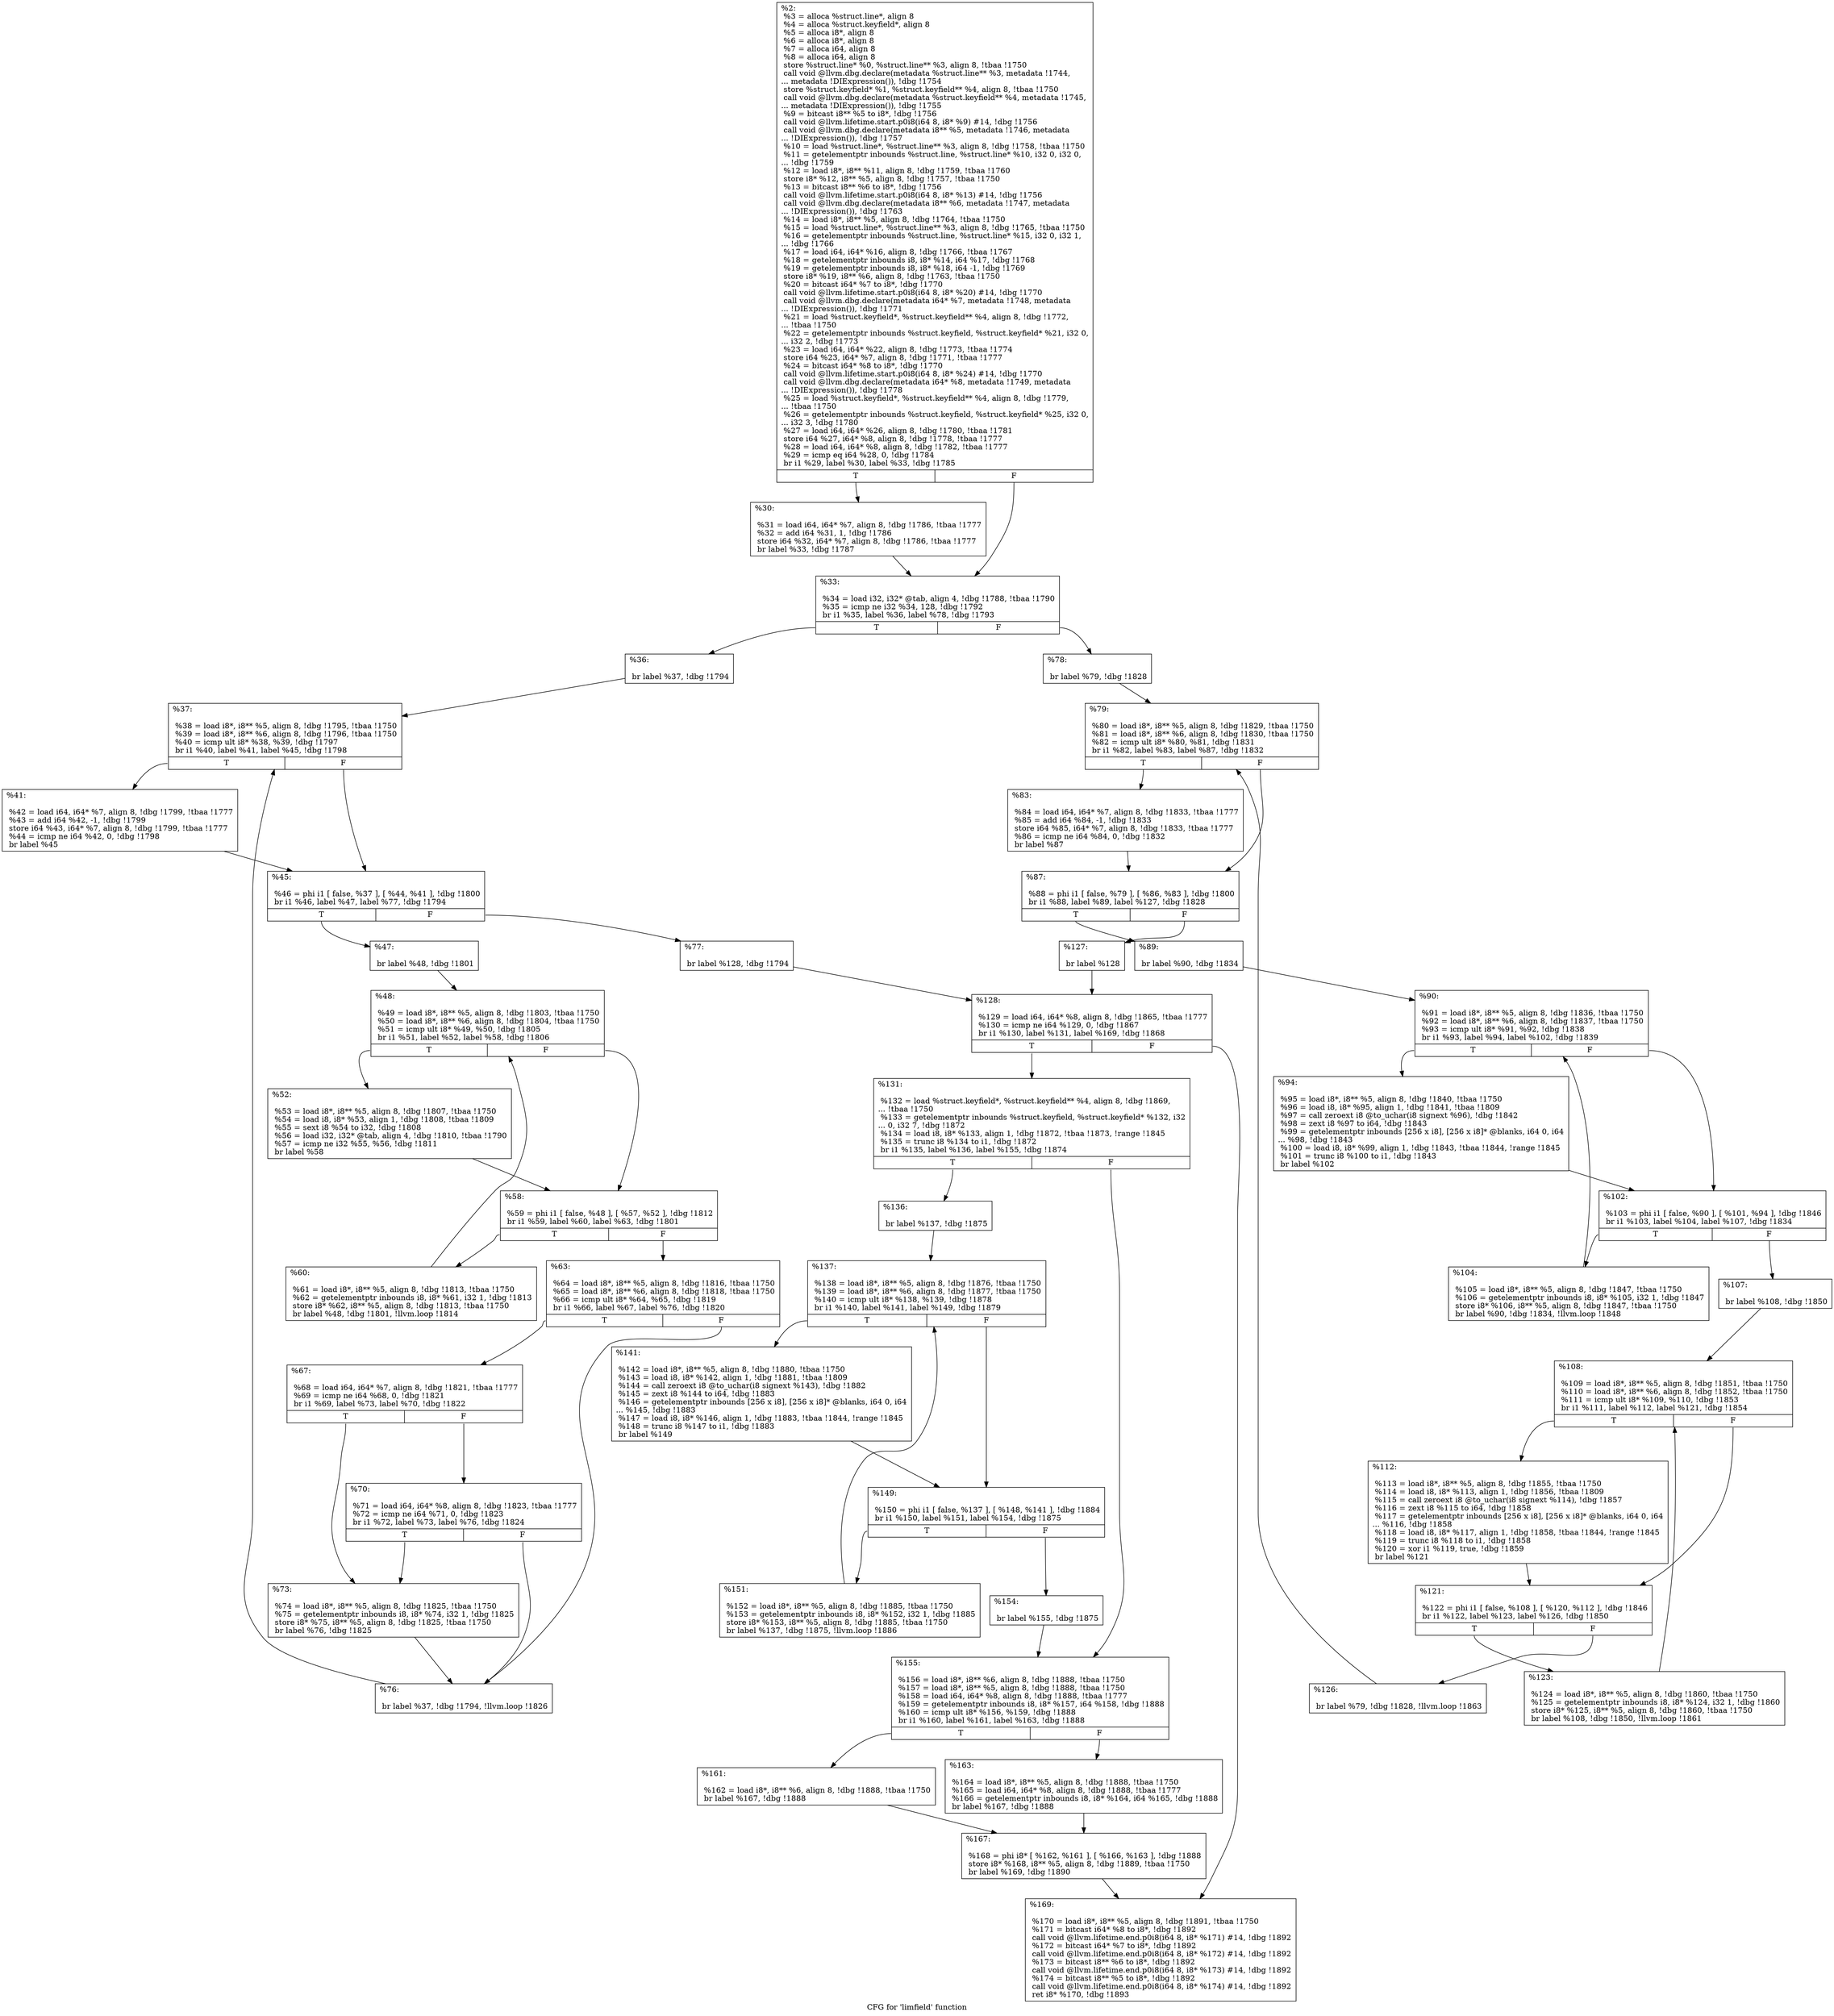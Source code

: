 digraph "CFG for 'limfield' function" {
	label="CFG for 'limfield' function";

	Node0x1f35300 [shape=record,label="{%2:\l  %3 = alloca %struct.line*, align 8\l  %4 = alloca %struct.keyfield*, align 8\l  %5 = alloca i8*, align 8\l  %6 = alloca i8*, align 8\l  %7 = alloca i64, align 8\l  %8 = alloca i64, align 8\l  store %struct.line* %0, %struct.line** %3, align 8, !tbaa !1750\l  call void @llvm.dbg.declare(metadata %struct.line** %3, metadata !1744,\l... metadata !DIExpression()), !dbg !1754\l  store %struct.keyfield* %1, %struct.keyfield** %4, align 8, !tbaa !1750\l  call void @llvm.dbg.declare(metadata %struct.keyfield** %4, metadata !1745,\l... metadata !DIExpression()), !dbg !1755\l  %9 = bitcast i8** %5 to i8*, !dbg !1756\l  call void @llvm.lifetime.start.p0i8(i64 8, i8* %9) #14, !dbg !1756\l  call void @llvm.dbg.declare(metadata i8** %5, metadata !1746, metadata\l... !DIExpression()), !dbg !1757\l  %10 = load %struct.line*, %struct.line** %3, align 8, !dbg !1758, !tbaa !1750\l  %11 = getelementptr inbounds %struct.line, %struct.line* %10, i32 0, i32 0,\l... !dbg !1759\l  %12 = load i8*, i8** %11, align 8, !dbg !1759, !tbaa !1760\l  store i8* %12, i8** %5, align 8, !dbg !1757, !tbaa !1750\l  %13 = bitcast i8** %6 to i8*, !dbg !1756\l  call void @llvm.lifetime.start.p0i8(i64 8, i8* %13) #14, !dbg !1756\l  call void @llvm.dbg.declare(metadata i8** %6, metadata !1747, metadata\l... !DIExpression()), !dbg !1763\l  %14 = load i8*, i8** %5, align 8, !dbg !1764, !tbaa !1750\l  %15 = load %struct.line*, %struct.line** %3, align 8, !dbg !1765, !tbaa !1750\l  %16 = getelementptr inbounds %struct.line, %struct.line* %15, i32 0, i32 1,\l... !dbg !1766\l  %17 = load i64, i64* %16, align 8, !dbg !1766, !tbaa !1767\l  %18 = getelementptr inbounds i8, i8* %14, i64 %17, !dbg !1768\l  %19 = getelementptr inbounds i8, i8* %18, i64 -1, !dbg !1769\l  store i8* %19, i8** %6, align 8, !dbg !1763, !tbaa !1750\l  %20 = bitcast i64* %7 to i8*, !dbg !1770\l  call void @llvm.lifetime.start.p0i8(i64 8, i8* %20) #14, !dbg !1770\l  call void @llvm.dbg.declare(metadata i64* %7, metadata !1748, metadata\l... !DIExpression()), !dbg !1771\l  %21 = load %struct.keyfield*, %struct.keyfield** %4, align 8, !dbg !1772,\l... !tbaa !1750\l  %22 = getelementptr inbounds %struct.keyfield, %struct.keyfield* %21, i32 0,\l... i32 2, !dbg !1773\l  %23 = load i64, i64* %22, align 8, !dbg !1773, !tbaa !1774\l  store i64 %23, i64* %7, align 8, !dbg !1771, !tbaa !1777\l  %24 = bitcast i64* %8 to i8*, !dbg !1770\l  call void @llvm.lifetime.start.p0i8(i64 8, i8* %24) #14, !dbg !1770\l  call void @llvm.dbg.declare(metadata i64* %8, metadata !1749, metadata\l... !DIExpression()), !dbg !1778\l  %25 = load %struct.keyfield*, %struct.keyfield** %4, align 8, !dbg !1779,\l... !tbaa !1750\l  %26 = getelementptr inbounds %struct.keyfield, %struct.keyfield* %25, i32 0,\l... i32 3, !dbg !1780\l  %27 = load i64, i64* %26, align 8, !dbg !1780, !tbaa !1781\l  store i64 %27, i64* %8, align 8, !dbg !1778, !tbaa !1777\l  %28 = load i64, i64* %8, align 8, !dbg !1782, !tbaa !1777\l  %29 = icmp eq i64 %28, 0, !dbg !1784\l  br i1 %29, label %30, label %33, !dbg !1785\l|{<s0>T|<s1>F}}"];
	Node0x1f35300:s0 -> Node0x1f353b0;
	Node0x1f35300:s1 -> Node0x1f35400;
	Node0x1f353b0 [shape=record,label="{%30:\l\l  %31 = load i64, i64* %7, align 8, !dbg !1786, !tbaa !1777\l  %32 = add i64 %31, 1, !dbg !1786\l  store i64 %32, i64* %7, align 8, !dbg !1786, !tbaa !1777\l  br label %33, !dbg !1787\l}"];
	Node0x1f353b0 -> Node0x1f35400;
	Node0x1f35400 [shape=record,label="{%33:\l\l  %34 = load i32, i32* @tab, align 4, !dbg !1788, !tbaa !1790\l  %35 = icmp ne i32 %34, 128, !dbg !1792\l  br i1 %35, label %36, label %78, !dbg !1793\l|{<s0>T|<s1>F}}"];
	Node0x1f35400:s0 -> Node0x1f35450;
	Node0x1f35400:s1 -> Node0x1f35900;
	Node0x1f35450 [shape=record,label="{%36:\l\l  br label %37, !dbg !1794\l}"];
	Node0x1f35450 -> Node0x1f354a0;
	Node0x1f354a0 [shape=record,label="{%37:\l\l  %38 = load i8*, i8** %5, align 8, !dbg !1795, !tbaa !1750\l  %39 = load i8*, i8** %6, align 8, !dbg !1796, !tbaa !1750\l  %40 = icmp ult i8* %38, %39, !dbg !1797\l  br i1 %40, label %41, label %45, !dbg !1798\l|{<s0>T|<s1>F}}"];
	Node0x1f354a0:s0 -> Node0x1f354f0;
	Node0x1f354a0:s1 -> Node0x1f35540;
	Node0x1f354f0 [shape=record,label="{%41:\l\l  %42 = load i64, i64* %7, align 8, !dbg !1799, !tbaa !1777\l  %43 = add i64 %42, -1, !dbg !1799\l  store i64 %43, i64* %7, align 8, !dbg !1799, !tbaa !1777\l  %44 = icmp ne i64 %42, 0, !dbg !1798\l  br label %45\l}"];
	Node0x1f354f0 -> Node0x1f35540;
	Node0x1f35540 [shape=record,label="{%45:\l\l  %46 = phi i1 [ false, %37 ], [ %44, %41 ], !dbg !1800\l  br i1 %46, label %47, label %77, !dbg !1794\l|{<s0>T|<s1>F}}"];
	Node0x1f35540:s0 -> Node0x1f35590;
	Node0x1f35540:s1 -> Node0x1f358b0;
	Node0x1f35590 [shape=record,label="{%47:\l\l  br label %48, !dbg !1801\l}"];
	Node0x1f35590 -> Node0x1f355e0;
	Node0x1f355e0 [shape=record,label="{%48:\l\l  %49 = load i8*, i8** %5, align 8, !dbg !1803, !tbaa !1750\l  %50 = load i8*, i8** %6, align 8, !dbg !1804, !tbaa !1750\l  %51 = icmp ult i8* %49, %50, !dbg !1805\l  br i1 %51, label %52, label %58, !dbg !1806\l|{<s0>T|<s1>F}}"];
	Node0x1f355e0:s0 -> Node0x1f35630;
	Node0x1f355e0:s1 -> Node0x1f35680;
	Node0x1f35630 [shape=record,label="{%52:\l\l  %53 = load i8*, i8** %5, align 8, !dbg !1807, !tbaa !1750\l  %54 = load i8, i8* %53, align 1, !dbg !1808, !tbaa !1809\l  %55 = sext i8 %54 to i32, !dbg !1808\l  %56 = load i32, i32* @tab, align 4, !dbg !1810, !tbaa !1790\l  %57 = icmp ne i32 %55, %56, !dbg !1811\l  br label %58\l}"];
	Node0x1f35630 -> Node0x1f35680;
	Node0x1f35680 [shape=record,label="{%58:\l\l  %59 = phi i1 [ false, %48 ], [ %57, %52 ], !dbg !1812\l  br i1 %59, label %60, label %63, !dbg !1801\l|{<s0>T|<s1>F}}"];
	Node0x1f35680:s0 -> Node0x1f356d0;
	Node0x1f35680:s1 -> Node0x1f35720;
	Node0x1f356d0 [shape=record,label="{%60:\l\l  %61 = load i8*, i8** %5, align 8, !dbg !1813, !tbaa !1750\l  %62 = getelementptr inbounds i8, i8* %61, i32 1, !dbg !1813\l  store i8* %62, i8** %5, align 8, !dbg !1813, !tbaa !1750\l  br label %48, !dbg !1801, !llvm.loop !1814\l}"];
	Node0x1f356d0 -> Node0x1f355e0;
	Node0x1f35720 [shape=record,label="{%63:\l\l  %64 = load i8*, i8** %5, align 8, !dbg !1816, !tbaa !1750\l  %65 = load i8*, i8** %6, align 8, !dbg !1818, !tbaa !1750\l  %66 = icmp ult i8* %64, %65, !dbg !1819\l  br i1 %66, label %67, label %76, !dbg !1820\l|{<s0>T|<s1>F}}"];
	Node0x1f35720:s0 -> Node0x1f35770;
	Node0x1f35720:s1 -> Node0x1f35860;
	Node0x1f35770 [shape=record,label="{%67:\l\l  %68 = load i64, i64* %7, align 8, !dbg !1821, !tbaa !1777\l  %69 = icmp ne i64 %68, 0, !dbg !1821\l  br i1 %69, label %73, label %70, !dbg !1822\l|{<s0>T|<s1>F}}"];
	Node0x1f35770:s0 -> Node0x1f35810;
	Node0x1f35770:s1 -> Node0x1f357c0;
	Node0x1f357c0 [shape=record,label="{%70:\l\l  %71 = load i64, i64* %8, align 8, !dbg !1823, !tbaa !1777\l  %72 = icmp ne i64 %71, 0, !dbg !1823\l  br i1 %72, label %73, label %76, !dbg !1824\l|{<s0>T|<s1>F}}"];
	Node0x1f357c0:s0 -> Node0x1f35810;
	Node0x1f357c0:s1 -> Node0x1f35860;
	Node0x1f35810 [shape=record,label="{%73:\l\l  %74 = load i8*, i8** %5, align 8, !dbg !1825, !tbaa !1750\l  %75 = getelementptr inbounds i8, i8* %74, i32 1, !dbg !1825\l  store i8* %75, i8** %5, align 8, !dbg !1825, !tbaa !1750\l  br label %76, !dbg !1825\l}"];
	Node0x1f35810 -> Node0x1f35860;
	Node0x1f35860 [shape=record,label="{%76:\l\l  br label %37, !dbg !1794, !llvm.loop !1826\l}"];
	Node0x1f35860 -> Node0x1f354a0;
	Node0x1f358b0 [shape=record,label="{%77:\l\l  br label %128, !dbg !1794\l}"];
	Node0x1f358b0 -> Node0x1f35e00;
	Node0x1f35900 [shape=record,label="{%78:\l\l  br label %79, !dbg !1828\l}"];
	Node0x1f35900 -> Node0x1f35950;
	Node0x1f35950 [shape=record,label="{%79:\l\l  %80 = load i8*, i8** %5, align 8, !dbg !1829, !tbaa !1750\l  %81 = load i8*, i8** %6, align 8, !dbg !1830, !tbaa !1750\l  %82 = icmp ult i8* %80, %81, !dbg !1831\l  br i1 %82, label %83, label %87, !dbg !1832\l|{<s0>T|<s1>F}}"];
	Node0x1f35950:s0 -> Node0x1f359a0;
	Node0x1f35950:s1 -> Node0x1f359f0;
	Node0x1f359a0 [shape=record,label="{%83:\l\l  %84 = load i64, i64* %7, align 8, !dbg !1833, !tbaa !1777\l  %85 = add i64 %84, -1, !dbg !1833\l  store i64 %85, i64* %7, align 8, !dbg !1833, !tbaa !1777\l  %86 = icmp ne i64 %84, 0, !dbg !1832\l  br label %87\l}"];
	Node0x1f359a0 -> Node0x1f359f0;
	Node0x1f359f0 [shape=record,label="{%87:\l\l  %88 = phi i1 [ false, %79 ], [ %86, %83 ], !dbg !1800\l  br i1 %88, label %89, label %127, !dbg !1828\l|{<s0>T|<s1>F}}"];
	Node0x1f359f0:s0 -> Node0x1f35a40;
	Node0x1f359f0:s1 -> Node0x1f35db0;
	Node0x1f35a40 [shape=record,label="{%89:\l\l  br label %90, !dbg !1834\l}"];
	Node0x1f35a40 -> Node0x1f35a90;
	Node0x1f35a90 [shape=record,label="{%90:\l\l  %91 = load i8*, i8** %5, align 8, !dbg !1836, !tbaa !1750\l  %92 = load i8*, i8** %6, align 8, !dbg !1837, !tbaa !1750\l  %93 = icmp ult i8* %91, %92, !dbg !1838\l  br i1 %93, label %94, label %102, !dbg !1839\l|{<s0>T|<s1>F}}"];
	Node0x1f35a90:s0 -> Node0x1f35ae0;
	Node0x1f35a90:s1 -> Node0x1f35b30;
	Node0x1f35ae0 [shape=record,label="{%94:\l\l  %95 = load i8*, i8** %5, align 8, !dbg !1840, !tbaa !1750\l  %96 = load i8, i8* %95, align 1, !dbg !1841, !tbaa !1809\l  %97 = call zeroext i8 @to_uchar(i8 signext %96), !dbg !1842\l  %98 = zext i8 %97 to i64, !dbg !1843\l  %99 = getelementptr inbounds [256 x i8], [256 x i8]* @blanks, i64 0, i64\l... %98, !dbg !1843\l  %100 = load i8, i8* %99, align 1, !dbg !1843, !tbaa !1844, !range !1845\l  %101 = trunc i8 %100 to i1, !dbg !1843\l  br label %102\l}"];
	Node0x1f35ae0 -> Node0x1f35b30;
	Node0x1f35b30 [shape=record,label="{%102:\l\l  %103 = phi i1 [ false, %90 ], [ %101, %94 ], !dbg !1846\l  br i1 %103, label %104, label %107, !dbg !1834\l|{<s0>T|<s1>F}}"];
	Node0x1f35b30:s0 -> Node0x1f35b80;
	Node0x1f35b30:s1 -> Node0x1f35bd0;
	Node0x1f35b80 [shape=record,label="{%104:\l\l  %105 = load i8*, i8** %5, align 8, !dbg !1847, !tbaa !1750\l  %106 = getelementptr inbounds i8, i8* %105, i32 1, !dbg !1847\l  store i8* %106, i8** %5, align 8, !dbg !1847, !tbaa !1750\l  br label %90, !dbg !1834, !llvm.loop !1848\l}"];
	Node0x1f35b80 -> Node0x1f35a90;
	Node0x1f35bd0 [shape=record,label="{%107:\l\l  br label %108, !dbg !1850\l}"];
	Node0x1f35bd0 -> Node0x1f35c20;
	Node0x1f35c20 [shape=record,label="{%108:\l\l  %109 = load i8*, i8** %5, align 8, !dbg !1851, !tbaa !1750\l  %110 = load i8*, i8** %6, align 8, !dbg !1852, !tbaa !1750\l  %111 = icmp ult i8* %109, %110, !dbg !1853\l  br i1 %111, label %112, label %121, !dbg !1854\l|{<s0>T|<s1>F}}"];
	Node0x1f35c20:s0 -> Node0x1f35c70;
	Node0x1f35c20:s1 -> Node0x1f35cc0;
	Node0x1f35c70 [shape=record,label="{%112:\l\l  %113 = load i8*, i8** %5, align 8, !dbg !1855, !tbaa !1750\l  %114 = load i8, i8* %113, align 1, !dbg !1856, !tbaa !1809\l  %115 = call zeroext i8 @to_uchar(i8 signext %114), !dbg !1857\l  %116 = zext i8 %115 to i64, !dbg !1858\l  %117 = getelementptr inbounds [256 x i8], [256 x i8]* @blanks, i64 0, i64\l... %116, !dbg !1858\l  %118 = load i8, i8* %117, align 1, !dbg !1858, !tbaa !1844, !range !1845\l  %119 = trunc i8 %118 to i1, !dbg !1858\l  %120 = xor i1 %119, true, !dbg !1859\l  br label %121\l}"];
	Node0x1f35c70 -> Node0x1f35cc0;
	Node0x1f35cc0 [shape=record,label="{%121:\l\l  %122 = phi i1 [ false, %108 ], [ %120, %112 ], !dbg !1846\l  br i1 %122, label %123, label %126, !dbg !1850\l|{<s0>T|<s1>F}}"];
	Node0x1f35cc0:s0 -> Node0x1f35d10;
	Node0x1f35cc0:s1 -> Node0x1f35d60;
	Node0x1f35d10 [shape=record,label="{%123:\l\l  %124 = load i8*, i8** %5, align 8, !dbg !1860, !tbaa !1750\l  %125 = getelementptr inbounds i8, i8* %124, i32 1, !dbg !1860\l  store i8* %125, i8** %5, align 8, !dbg !1860, !tbaa !1750\l  br label %108, !dbg !1850, !llvm.loop !1861\l}"];
	Node0x1f35d10 -> Node0x1f35c20;
	Node0x1f35d60 [shape=record,label="{%126:\l\l  br label %79, !dbg !1828, !llvm.loop !1863\l}"];
	Node0x1f35d60 -> Node0x1f35950;
	Node0x1f35db0 [shape=record,label="{%127:\l\l  br label %128\l}"];
	Node0x1f35db0 -> Node0x1f35e00;
	Node0x1f35e00 [shape=record,label="{%128:\l\l  %129 = load i64, i64* %8, align 8, !dbg !1865, !tbaa !1777\l  %130 = icmp ne i64 %129, 0, !dbg !1867\l  br i1 %130, label %131, label %169, !dbg !1868\l|{<s0>T|<s1>F}}"];
	Node0x1f35e00:s0 -> Node0x1f35e50;
	Node0x1f35e00:s1 -> Node0x1f361c0;
	Node0x1f35e50 [shape=record,label="{%131:\l\l  %132 = load %struct.keyfield*, %struct.keyfield** %4, align 8, !dbg !1869,\l... !tbaa !1750\l  %133 = getelementptr inbounds %struct.keyfield, %struct.keyfield* %132, i32\l... 0, i32 7, !dbg !1872\l  %134 = load i8, i8* %133, align 1, !dbg !1872, !tbaa !1873, !range !1845\l  %135 = trunc i8 %134 to i1, !dbg !1872\l  br i1 %135, label %136, label %155, !dbg !1874\l|{<s0>T|<s1>F}}"];
	Node0x1f35e50:s0 -> Node0x1f35ea0;
	Node0x1f35e50:s1 -> Node0x1f36080;
	Node0x1f35ea0 [shape=record,label="{%136:\l\l  br label %137, !dbg !1875\l}"];
	Node0x1f35ea0 -> Node0x1f35ef0;
	Node0x1f35ef0 [shape=record,label="{%137:\l\l  %138 = load i8*, i8** %5, align 8, !dbg !1876, !tbaa !1750\l  %139 = load i8*, i8** %6, align 8, !dbg !1877, !tbaa !1750\l  %140 = icmp ult i8* %138, %139, !dbg !1878\l  br i1 %140, label %141, label %149, !dbg !1879\l|{<s0>T|<s1>F}}"];
	Node0x1f35ef0:s0 -> Node0x1f35f40;
	Node0x1f35ef0:s1 -> Node0x1f35f90;
	Node0x1f35f40 [shape=record,label="{%141:\l\l  %142 = load i8*, i8** %5, align 8, !dbg !1880, !tbaa !1750\l  %143 = load i8, i8* %142, align 1, !dbg !1881, !tbaa !1809\l  %144 = call zeroext i8 @to_uchar(i8 signext %143), !dbg !1882\l  %145 = zext i8 %144 to i64, !dbg !1883\l  %146 = getelementptr inbounds [256 x i8], [256 x i8]* @blanks, i64 0, i64\l... %145, !dbg !1883\l  %147 = load i8, i8* %146, align 1, !dbg !1883, !tbaa !1844, !range !1845\l  %148 = trunc i8 %147 to i1, !dbg !1883\l  br label %149\l}"];
	Node0x1f35f40 -> Node0x1f35f90;
	Node0x1f35f90 [shape=record,label="{%149:\l\l  %150 = phi i1 [ false, %137 ], [ %148, %141 ], !dbg !1884\l  br i1 %150, label %151, label %154, !dbg !1875\l|{<s0>T|<s1>F}}"];
	Node0x1f35f90:s0 -> Node0x1f35fe0;
	Node0x1f35f90:s1 -> Node0x1f36030;
	Node0x1f35fe0 [shape=record,label="{%151:\l\l  %152 = load i8*, i8** %5, align 8, !dbg !1885, !tbaa !1750\l  %153 = getelementptr inbounds i8, i8* %152, i32 1, !dbg !1885\l  store i8* %153, i8** %5, align 8, !dbg !1885, !tbaa !1750\l  br label %137, !dbg !1875, !llvm.loop !1886\l}"];
	Node0x1f35fe0 -> Node0x1f35ef0;
	Node0x1f36030 [shape=record,label="{%154:\l\l  br label %155, !dbg !1875\l}"];
	Node0x1f36030 -> Node0x1f36080;
	Node0x1f36080 [shape=record,label="{%155:\l\l  %156 = load i8*, i8** %6, align 8, !dbg !1888, !tbaa !1750\l  %157 = load i8*, i8** %5, align 8, !dbg !1888, !tbaa !1750\l  %158 = load i64, i64* %8, align 8, !dbg !1888, !tbaa !1777\l  %159 = getelementptr inbounds i8, i8* %157, i64 %158, !dbg !1888\l  %160 = icmp ult i8* %156, %159, !dbg !1888\l  br i1 %160, label %161, label %163, !dbg !1888\l|{<s0>T|<s1>F}}"];
	Node0x1f36080:s0 -> Node0x1f360d0;
	Node0x1f36080:s1 -> Node0x1f36120;
	Node0x1f360d0 [shape=record,label="{%161:\l\l  %162 = load i8*, i8** %6, align 8, !dbg !1888, !tbaa !1750\l  br label %167, !dbg !1888\l}"];
	Node0x1f360d0 -> Node0x1f36170;
	Node0x1f36120 [shape=record,label="{%163:\l\l  %164 = load i8*, i8** %5, align 8, !dbg !1888, !tbaa !1750\l  %165 = load i64, i64* %8, align 8, !dbg !1888, !tbaa !1777\l  %166 = getelementptr inbounds i8, i8* %164, i64 %165, !dbg !1888\l  br label %167, !dbg !1888\l}"];
	Node0x1f36120 -> Node0x1f36170;
	Node0x1f36170 [shape=record,label="{%167:\l\l  %168 = phi i8* [ %162, %161 ], [ %166, %163 ], !dbg !1888\l  store i8* %168, i8** %5, align 8, !dbg !1889, !tbaa !1750\l  br label %169, !dbg !1890\l}"];
	Node0x1f36170 -> Node0x1f361c0;
	Node0x1f361c0 [shape=record,label="{%169:\l\l  %170 = load i8*, i8** %5, align 8, !dbg !1891, !tbaa !1750\l  %171 = bitcast i64* %8 to i8*, !dbg !1892\l  call void @llvm.lifetime.end.p0i8(i64 8, i8* %171) #14, !dbg !1892\l  %172 = bitcast i64* %7 to i8*, !dbg !1892\l  call void @llvm.lifetime.end.p0i8(i64 8, i8* %172) #14, !dbg !1892\l  %173 = bitcast i8** %6 to i8*, !dbg !1892\l  call void @llvm.lifetime.end.p0i8(i64 8, i8* %173) #14, !dbg !1892\l  %174 = bitcast i8** %5 to i8*, !dbg !1892\l  call void @llvm.lifetime.end.p0i8(i64 8, i8* %174) #14, !dbg !1892\l  ret i8* %170, !dbg !1893\l}"];
}
